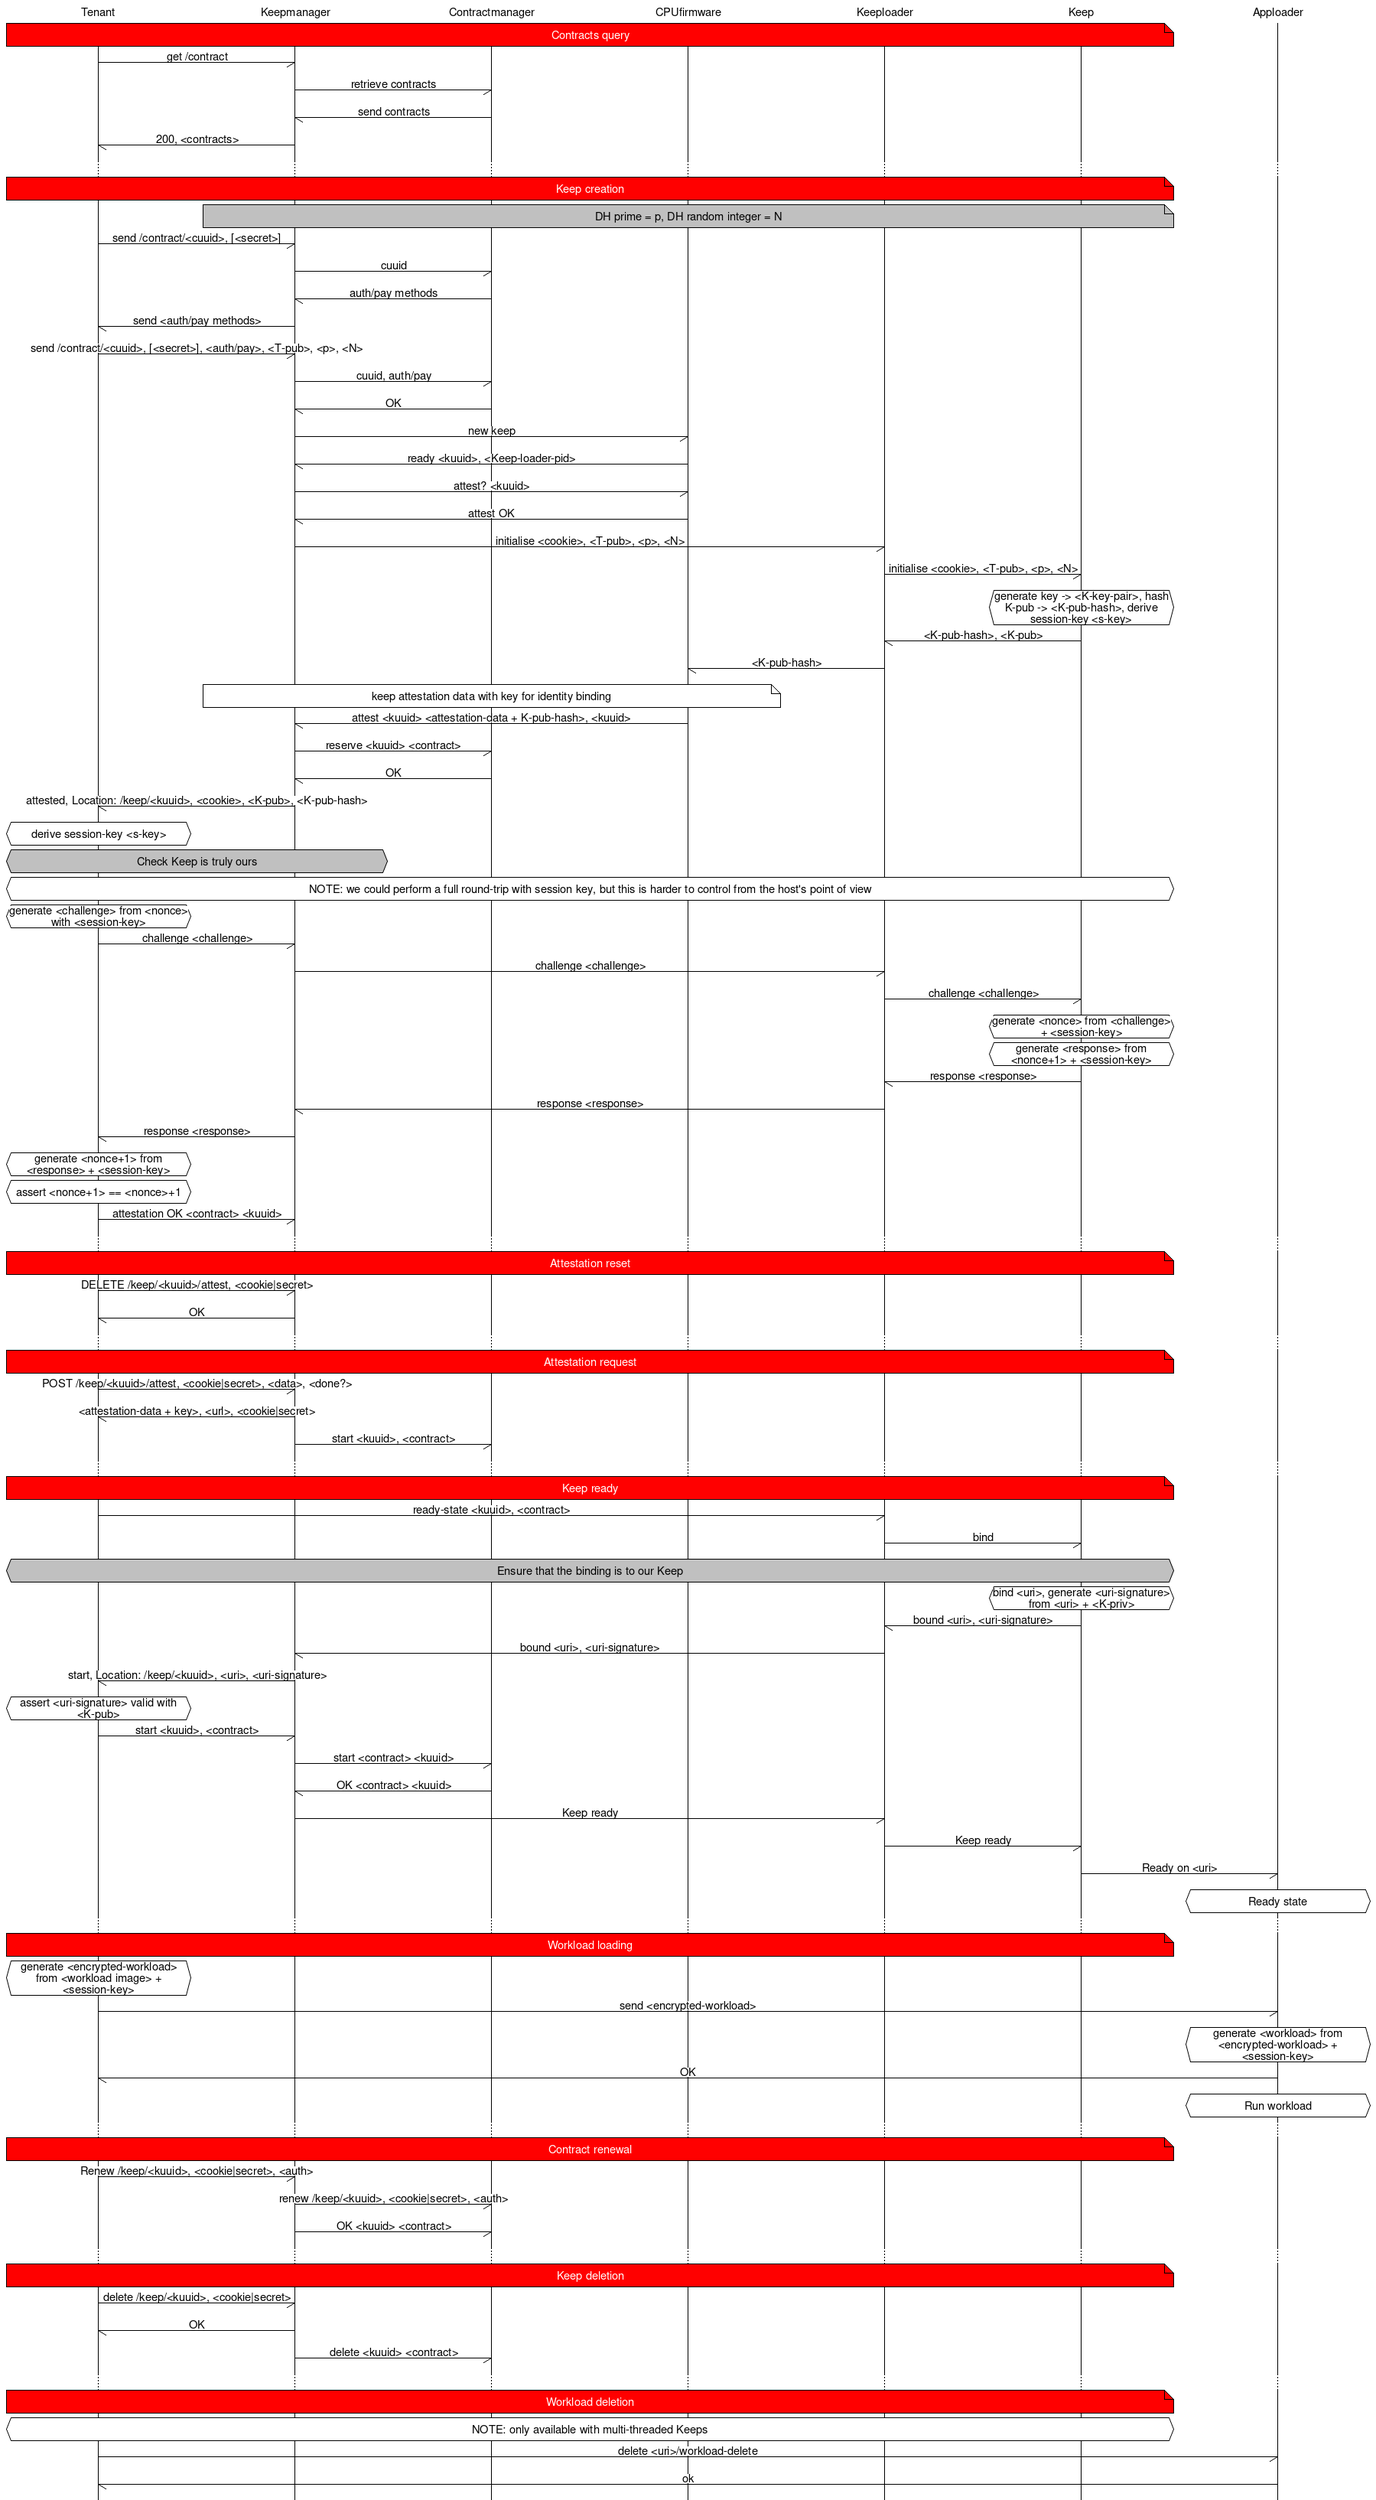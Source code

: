 #MSC for Enarx
msc {
  hscale="3";

  Tenant,Keepmanager,Contractmanager,CPUfirmware,Keeploader,Keep,Apploader;

  Tenant note Keep [label="Contracts query", textbgcolour="red", textcolour="white"];
  Tenant -> Keepmanager [label="get /contract"];
  Keepmanager -> Contractmanager [label="retrieve contracts"];
  Contractmanager -> Keepmanager [label="send contracts"];
  Keepmanager -> Tenant [label="200, <contracts>"];

  ...;

  Tenant note Keep [label="Keep creation", textbgcolour="red", textcolour="white"];
  Keepmanager note Keep [label="DH prime = p, DH random integer = N", textbgcolour="silver"];
  Tenant -> Keepmanager [label="send /contract/<cuuid>, [<secret>]"];

  Keepmanager -> Contractmanager [label="cuuid"];
  Contractmanager -> Keepmanager [label="auth/pay methods"];
  Keepmanager -> Tenant [label="send <auth/pay methods>"];

  Tenant -> Keepmanager [label="send /contract/<cuuid>, [<secret>], <auth/pay>, <T-pub>, <p>, <N>"];
  Keepmanager -> Contractmanager [label="cuuid, auth/pay"];
  Contractmanager -> Keepmanager [label="OK"];

  Keepmanager -> CPUfirmware [label="new keep"];
  CPUfirmware -> Keepmanager [label="ready <kuuid>, <Keep-loader-pid>"];
  Keepmanager -> CPUfirmware [label="attest? <kuuid>"];
  CPUfirmware -> Keepmanager [label="attest OK"];
  Keepmanager -> Keeploader [label="initialise <cookie>, <T-pub>, <p>, <N>"];
  Keeploader -> Keep [label="initialise <cookie>, <T-pub>, <p>, <N>"];
  Keep abox Keep [label="generate key -> <K-key-pair>, hash K-pub -> <K-pub-hash>, derive session-key <s-key>"];
  Keep -> Keeploader [label="<K-pub-hash>, <K-pub>"];
  Keeploader -> CPUfirmware [label="<K-pub-hash>"];

  CPUfirmware note Keepmanager [label="keep attestation data with key for identity binding"];
  CPUfirmware -> Keepmanager [label="attest <kuuid> <attestation-data + K-pub-hash>, <kuuid>"];

  Keepmanager -> Contractmanager [label="reserve <kuuid> <contract>"];
  Contractmanager -> Keepmanager [label="OK"];
  Keepmanager -> Tenant [label="attested, Location: /keep/<kuuid>, <cookie>, <K-pub>, <K-pub-hash>"];
  Tenant abox Tenant [label="derive session-key <s-key>"];
  Tenant abox Keepmanager [label="Check Keep is truly ours", textbgcolour="silver"];
  Tenant abox Keep [label="NOTE: we could perform a full round-trip with session key, but this is harder to control from the host's point of view"];
  Tenant abox Tenant [label="generate <challenge> from <nonce> with <session-key>"];
  Tenant -> Keepmanager [label="challenge <challenge>"];
  Keepmanager -> Keeploader [label="challenge <challenge>"];
  Keeploader -> Keep [label="challenge <challenge>"];
  Keep abox Keep [label="generate <nonce> from <challenge> + <session-key>"];
  Keep abox Keep [label="generate <response> from <nonce+1> + <session-key>"];
  Keep -> Keeploader [label="response <response>"];
  Keeploader -> Keepmanager [label="response <response>"];
  Keepmanager -> Tenant [label="response <response>"];
  Tenant abox Tenant [label="generate <nonce+1> from <response> + <session-key>"];
  Tenant abox Tenant [label="assert <nonce+1> == <nonce>+1"];
  Tenant -> Keepmanager [label="attestation OK <contract> <kuuid>"];

 ...;

  Tenant note Keep [label="Attestation reset", textbgcolour="red", textcolour="white"];
  Tenant -> Keepmanager [label="DELETE /keep/<kuuid>/attest, <cookie|secret>"];
  Keepmanager -> Tenant [label="OK"];

  ...;

  Tenant note Keep [label="Attestation request", textbgcolour="red", textcolour="white"];
  Tenant -> Keepmanager [label="POST /keep/<kuuid>/attest, <cookie|secret>, <data>, <done?>"];
  Keepmanager -> Tenant [label="<attestation-data + key>, <url>, <cookie|secret>"];
  Keepmanager -> Contractmanager [label="start <kuuid>, <contract>"];

...;

  Tenant note Keep [label="Keep ready", textbgcolour="red", textcolour="white"];
  Tenant -> Keeploader [label="ready-state <kuuid>, <contract>"];
  Keeploader -> Keep [label="bind"];
  Tenant abox Keep [label="Ensure that the binding is to our Keep", textbgcolour="silver"];
  Keep abox Keep [label="bind <uri>, generate <uri-signature> from <uri> + <K-priv>"];
  Keep -> Keeploader [label="bound <uri>, <uri-signature>"];
  Keeploader -> Keepmanager [label="bound <uri>, <uri-signature>"];
  Keepmanager -> Tenant [label="start, Location: /keep/<kuuid>, <uri>, <uri-signature>"];
  Tenant abox Tenant [label="assert <uri-signature> valid with <K-pub>"];
  Tenant -> Keepmanager [label="start <kuuid>, <contract>"];
  Keepmanager -> Contractmanager [label="start <contract> <kuuid>"];
  Contractmanager -> Keepmanager [label="OK <contract> <kuuid>"];
  Keepmanager -> Keeploader [label="Keep ready"];
  Keeploader -> Keep [label="Keep ready"];
  Keep -> Apploader [label="Ready on <uri>"];
  Apploader abox Apploader [label="Ready state"];
 ...;

  Tenant note Keep [label="Workload loading", textbgcolour="red", textcolour="white"];
  Tenant abox Tenant [label="generate <encrypted-workload> from <workload image> + <session-key>"];
  Tenant -> Apploader[label="send <encrypted-workload>"];
  Apploader abox Apploader[label="generate <workload> from <encrypted-workload> + <session-key>"];
  Apploader -> Tenant[label="OK"];
  Apploader abox Apploader[label="Run workload"];

 
...;

  Tenant note Keep [label="Contract renewal", textbgcolour="red", textcolour="white"];
  
  Tenant -> Keepmanager [label="Renew /keep/<kuuid>, <cookie|secret>, <auth>"];
  Keepmanager -> Contractmanager [label="renew /keep/<kuuid>, <cookie|secret>, <auth>"];
  Keepmanager -> Contractmanager [label="OK <kuuid> <contract>"];

...;

  Tenant note Keep [label="Keep deletion", textbgcolour="red", textcolour="white"];
  
  Tenant -> Keepmanager [label="delete /keep/<kuuid>, <cookie|secret>"];
  Keepmanager -> Tenant [label="OK"];
  Keepmanager -> Contractmanager [label="delete <kuuid> <contract>"];

 
  ...;

  Tenant note Keep [label="Workload deletion", textbgcolour="red", textcolour="white"];
  Tenant abox Keep [label="NOTE: only available with multi-threaded Keeps"];
  Tenant -> Apploader[label="delete <uri>/workload-delete"];
  Apploader -> Tenant[label="ok"];

}
